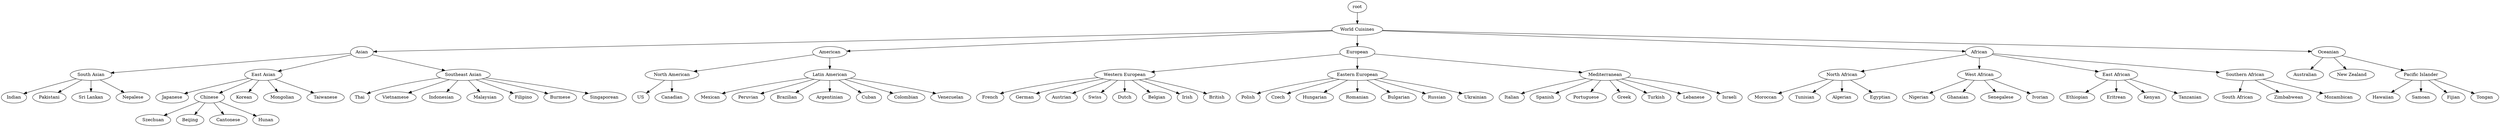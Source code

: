 digraph tree {
    "root";
    "World Cuisines";
    "Asian";
    "South Asian";
    "Indian";
    "Pakistani";
    "Sri Lankan";
    "Nepalese";
    "East Asian";
    "Japanese";
    "Chinese";
    "Szechuan";
    "Beijing";
    "Cantonese";
    "Hunan";
    "Korean";
    "Mongolian";
    "Taiwanese";
    "Southeast Asian";
    "Thai";
    "Vietnamese";
    "Indonesian";
    "Malaysian";
    "Filipino";
    "Burmese";
    "Singaporean";
    "American";
    "North American";
    "US";
    "Canadian";
    "Latin American";
    "Mexican";
    "Peruvian";
    "Brazilian";
    "Argentinian";
    "Cuban";
    "Colombian";
    "Venezuelan";
    "European";
    "Western European";
    "French";
    "German";
    "Austrian";
    "Swiss";
    "Dutch";
    "Belgian";
    "Irish";
    "British";
    "Eastern European";
    "Polish";
    "Czech";
    "Hungarian";
    "Romanian";
    "Bulgarian";
    "Russian";
    "Ukrainian";
    "Mediterranean";
    "Italian";
    "Spanish";
    "Portuguese";
    "Greek";
    "Turkish";
    "Lebanese";
    "Israeli";
    "African";
    "North African";
    "Moroccan";
    "Tunisian";
    "Algerian";
    "Egyptian";
    "West African";
    "Nigerian";
    "Ghanaian";
    "Senegalese";
    "Ivorian";
    "East African";
    "Ethiopian";
    "Eritrean";
    "Kenyan";
    "Tanzanian";
    "Southern African";
    "South African";
    "Zimbabwean";
    "Mozambican";
    "Oceanian";
    "Australian";
    "New Zealand";
    "Pacific Islander";
    "Hawaiian";
    "Samoan";
    "Fijian";
    "Tongan";
    "root" -> "World Cuisines";
    "World Cuisines" -> "Asian";
    "World Cuisines" -> "American";
    "World Cuisines" -> "European";
    "World Cuisines" -> "African";
    "World Cuisines" -> "Oceanian";
    "Asian" -> "South Asian";
    "Asian" -> "East Asian";
    "Asian" -> "Southeast Asian";
    "South Asian" -> "Indian";
    "South Asian" -> "Pakistani";
    "South Asian" -> "Sri Lankan";
    "South Asian" -> "Nepalese";
    "East Asian" -> "Japanese";
    "East Asian" -> "Chinese";
    "East Asian" -> "Korean";
    "East Asian" -> "Mongolian";
    "East Asian" -> "Taiwanese";
    "Chinese" -> "Szechuan";
    "Chinese" -> "Beijing";
    "Chinese" -> "Cantonese";
    "Chinese" -> "Hunan";
    "Southeast Asian" -> "Thai";
    "Southeast Asian" -> "Vietnamese";
    "Southeast Asian" -> "Indonesian";
    "Southeast Asian" -> "Malaysian";
    "Southeast Asian" -> "Filipino";
    "Southeast Asian" -> "Burmese";
    "Southeast Asian" -> "Singaporean";
    "American" -> "North American";
    "American" -> "Latin American";
    "North American" -> "US";
    "North American" -> "Canadian";
    "Latin American" -> "Mexican";
    "Latin American" -> "Peruvian";
    "Latin American" -> "Brazilian";
    "Latin American" -> "Argentinian";
    "Latin American" -> "Cuban";
    "Latin American" -> "Colombian";
    "Latin American" -> "Venezuelan";
    "European" -> "Western European";
    "European" -> "Eastern European";
    "European" -> "Mediterranean";
    "Western European" -> "French";
    "Western European" -> "German";
    "Western European" -> "Austrian";
    "Western European" -> "Swiss";
    "Western European" -> "Dutch";
    "Western European" -> "Belgian";
    "Western European" -> "Irish";
    "Western European" -> "British";
    "Eastern European" -> "Polish";
    "Eastern European" -> "Czech";
    "Eastern European" -> "Hungarian";
    "Eastern European" -> "Romanian";
    "Eastern European" -> "Bulgarian";
    "Eastern European" -> "Russian";
    "Eastern European" -> "Ukrainian";
    "Mediterranean" -> "Italian";
    "Mediterranean" -> "Spanish";
    "Mediterranean" -> "Portuguese";
    "Mediterranean" -> "Greek";
    "Mediterranean" -> "Turkish";
    "Mediterranean" -> "Lebanese";
    "Mediterranean" -> "Israeli";
    "African" -> "North African";
    "African" -> "West African";
    "African" -> "East African";
    "African" -> "Southern African";
    "North African" -> "Moroccan";
    "North African" -> "Tunisian";
    "North African" -> "Algerian";
    "North African" -> "Egyptian";
    "West African" -> "Nigerian";
    "West African" -> "Ghanaian";
    "West African" -> "Senegalese";
    "West African" -> "Ivorian";
    "East African" -> "Ethiopian";
    "East African" -> "Eritrean";
    "East African" -> "Kenyan";
    "East African" -> "Tanzanian";
    "Southern African" -> "South African";
    "Southern African" -> "Zimbabwean";
    "Southern African" -> "Mozambican";
    "Oceanian" -> "Australian";
    "Oceanian" -> "New Zealand";
    "Oceanian" -> "Pacific Islander";
    "Pacific Islander" -> "Hawaiian";
    "Pacific Islander" -> "Samoan";
    "Pacific Islander" -> "Fijian";
    "Pacific Islander" -> "Tongan";
}
